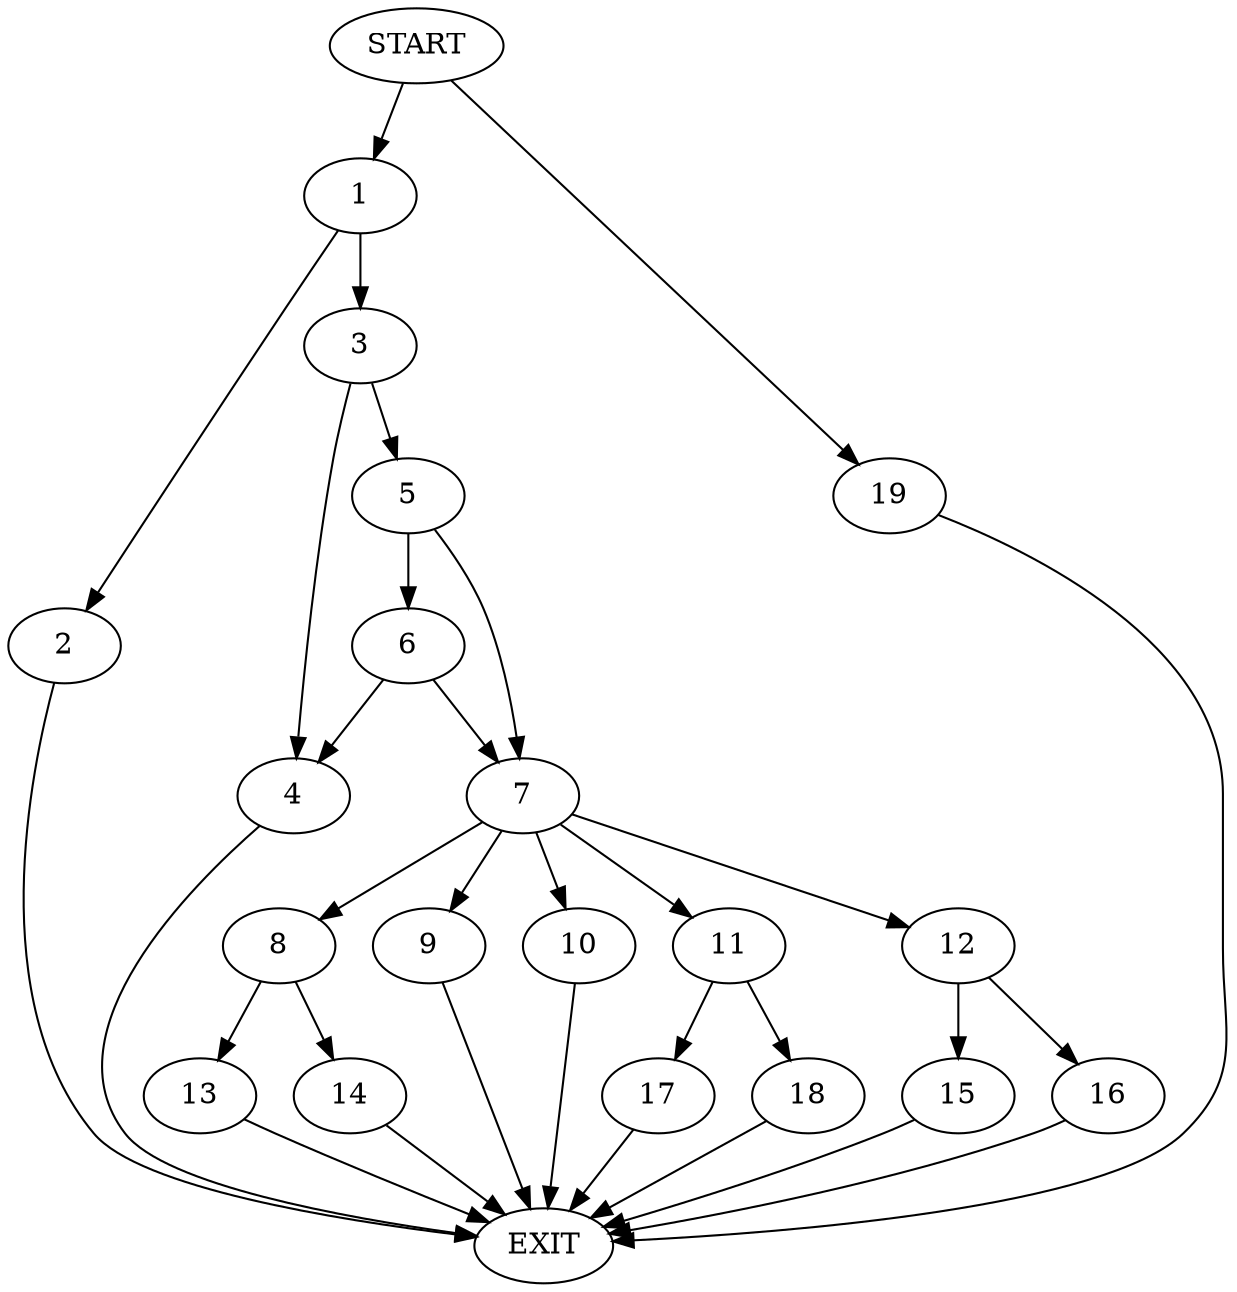 digraph {
0 [label="START"]
20 [label="EXIT"]
0 -> 1
1 -> 2
1 -> 3
3 -> 4
3 -> 5
2 -> 20
5 -> 6
5 -> 7
4 -> 20
6 -> 4
6 -> 7
7 -> 8
7 -> 9
7 -> 10
7 -> 11
7 -> 12
8 -> 13
8 -> 14
12 -> 15
12 -> 16
9 -> 20
11 -> 17
11 -> 18
10 -> 20
18 -> 20
17 -> 20
15 -> 20
16 -> 20
13 -> 20
14 -> 20
0 -> 19
19 -> 20
}
